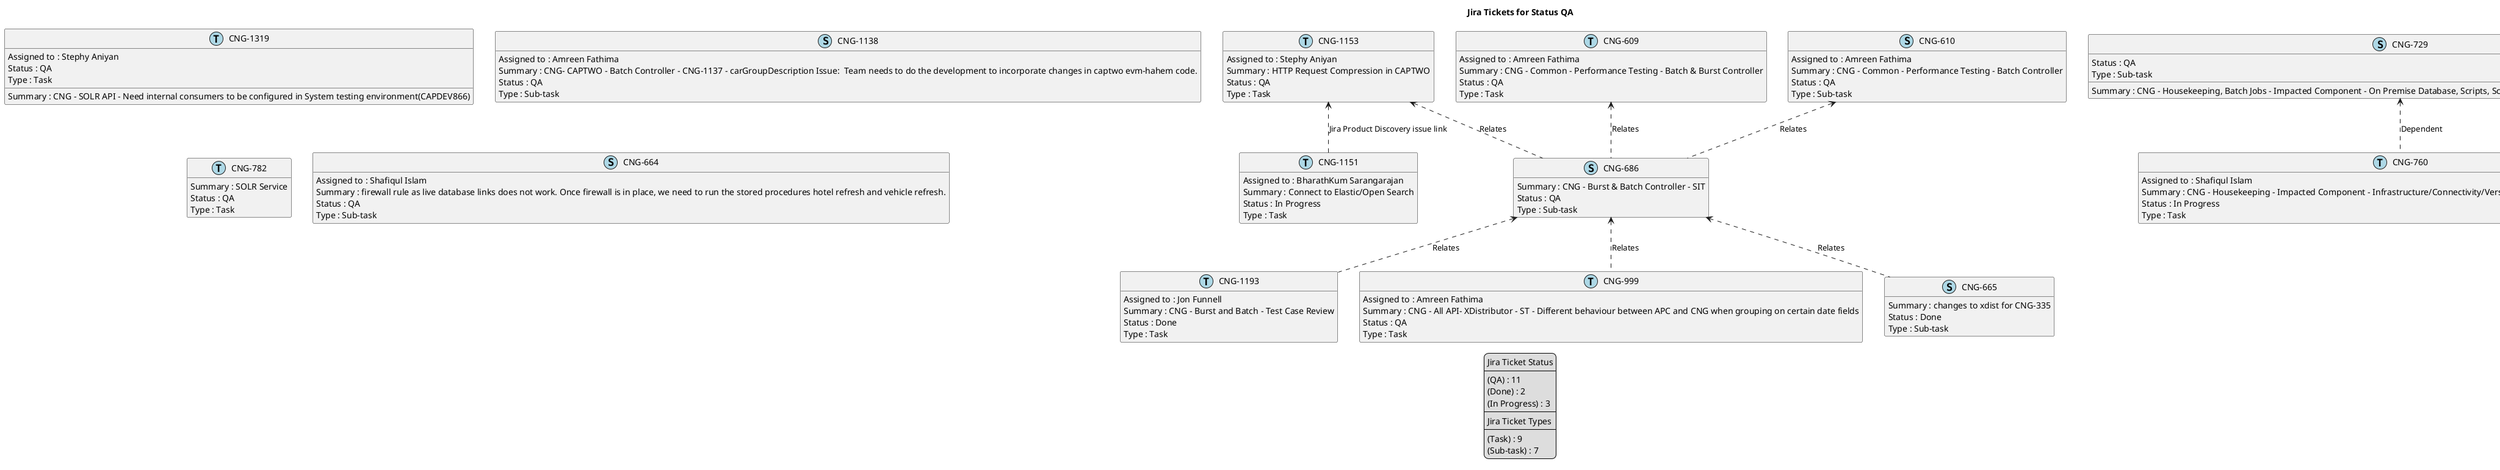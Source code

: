 @startuml
'https://plantuml.com/class-diagram

' GENERATE CLASS DIAGRAM ===========
' Generated at    : Fri May 03 10:09:59 CEST 2024

title Jira Tickets for Status QA
hide empty members

legend
Jira Ticket Status
----
(QA) : 11
(Done) : 2
(In Progress) : 3
----
Jira Ticket Types
----
(Task) : 9
(Sub-task) : 7
end legend


' Tickets =======
class "CNG-1153" << (T,lightblue) >> {
  Assigned to : Stephy Aniyan
  Summary : HTTP Request Compression in CAPTWO
  Status : QA
  Type : Task
}

class "CNG-1151" << (T,lightblue) >> {
  Assigned to : BharathKum Sarangarajan
  Summary : Connect to Elastic/Open Search
  Status : In Progress
  Type : Task
}

class "CNG-1193" << (T,lightblue) >> {
  Assigned to : Jon Funnell
  Summary : CNG - Burst and Batch - Test Case Review
  Status : Done
  Type : Task
}

class "CNG-999" << (T,lightblue) >> {
  Assigned to : Amreen Fathima
  Summary : CNG - All API- XDistributor - ST - Different behaviour between APC and CNG when grouping on certain date fields
  Status : QA
  Type : Task
}

class "CNG-729" << (S,lightblue) >> {
  Summary : CNG - Housekeeping, Batch Jobs - Impacted Component - On Premise Database, Scripts, Scheduler (Cron/Control-M) - House Keeping-On Prem
  Status : QA
  Type : Sub-task
}

class "CNG-1319" << (T,lightblue) >> {
  Assigned to : Stephy Aniyan
  Summary : CNG - SOLR API - Need internal consumers to be configured in System testing environment(CAPDEV866)
  Status : QA
  Type : Task
}

class "CNG-609" << (T,lightblue) >> {
  Assigned to : Amreen Fathima
  Summary : CNG - Common - Performance Testing - Batch & Burst Controller
  Status : QA
  Type : Task
}

class "CNG-1138" << (S,lightblue) >> {
  Assigned to : Amreen Fathima
  Summary : CNG- CAPTWO - Batch Controller - CNG-1137 - carGroupDescription Issue:  Team needs to do the development to incorporate changes in captwo evm-hahem code.
  Status : QA
  Type : Sub-task
}

class "CNG-782" << (T,lightblue) >> {
  Summary : SOLR Service
  Status : QA
  Type : Task
}

class "CNG-760" << (T,lightblue) >> {
  Assigned to : Shafiqul Islam
  Summary : CNG - Housekeeping - Impacted Component - Infrastructure/Connectivity/Version-1 Tasks Housekeeping Connectivity
  Status : In Progress
  Type : Task
}

class "CNG-664" << (S,lightblue) >> {
  Assigned to : Shafiqul Islam
  Summary : firewall rule as live database links does not work. Once firewall is in place, we need to run the stored procedures hotel refresh and vehicle refresh.
  Status : QA
  Type : Sub-task
}

class "CNG-686" << (S,lightblue) >> {
  Summary : CNG - Burst & Batch Controller - SIT
  Status : QA
  Type : Sub-task
}

class "CNG-665" << (S,lightblue) >> {
  Summary : changes to xdist for CNG-335
  Status : Done
  Type : Sub-task
}

class "CNG-533" << (T,lightblue) >> {
  Assigned to : Anand Dixit
  Summary : Burst and Batch Controller- CAP2-ASY04-42 release 
  Status : In Progress
  Type : Task
}

class "CNG-610" << (S,lightblue) >> {
  Assigned to : Amreen Fathima
  Summary : CNG - Common - Performance Testing - Batch Controller
  Status : QA
  Type : Sub-task
}

class "CNG-689" << (S,lightblue) >> {
  Summary : CNG - Common - Performance Testing - Batch & Burst Controller
  Status : QA
  Type : Sub-task
}



' Links =======
"CNG-729" <.. "CNG-760" : Dependent
"CNG-686" <.. "CNG-665" : Relates
"CNG-686" <.. "CNG-1193" : Relates
"CNG-686" <.. "CNG-999" : Relates
"CNG-689" <.. "CNG-533" : Dependent
"CNG-610" <.. "CNG-686" : Relates
"CNG-609" <.. "CNG-686" : Relates
"CNG-1153" <.. "CNG-1151" : Jira Product Discovery issue link
"CNG-1153" <.. "CNG-686" : Relates


@enduml

